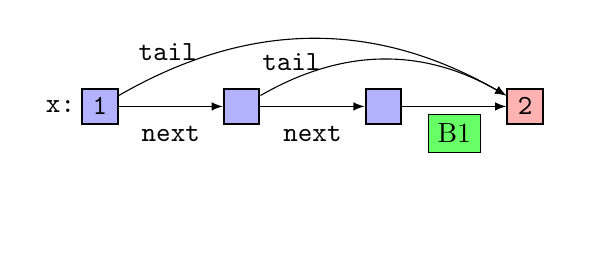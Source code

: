 \usetikzlibrary{calc,matrix,backgrounds,fit,shapes,arrows}
\begin{tikzpicture}[
  scale=1.0,
  transform shape,
  node distance=18mm
]

  \path[use as bounding box] (-8mm,-16mm) rectangle (60mm,10mm);

  \tikzstyle{memnode}=[draw,rectangle,fill=lightgray,thick,minimum height=4.5mm, minimum width=4.5mm,inner sep=1mm,node distance=18mm,font=\tt]
  \tikzstyle{memnodeblue}=[draw,rectangle,fill=blue!30,thick,minimum height=4.5mm, minimum width=4.5mm,inner sep=1mm,node distance=18mm,font=\tt]
  \tikzstyle{memnodepink}=[draw,rectangle,fill=red!30,thick,minimum height=4.5mm, minimum width=4.5mm,inner sep=1mm,node distance=18mm,font=\tt]
  \tikzstyle{memnodegreen}=[draw,rectangle,fill=green!60,thick,minimum height=4.5mm, minimum width=4.5mm,inner sep=1mm,node distance=18mm,font=\tt]

  \tikzstyle{nullnode}=[node distance=18mm,label=center:$\bot$]
  \tikzstyle{varnode}=[font=\tt]
  \tikzstyle{refnode}=[fill=lightgray!40,minimum height=4.5mm, minimum width=4.5mm,inner sep=1mm,font=\tt]

  \tikzstyle{pointer}=[draw,->,>=latex]
  \tikzstyle{ptrlab}=[above,font=\tt]
  \tikzstyle{nextptr}=[label={[label distance=0mm,font=\tt]-90:next}]
  \tikzstyle{tailptr}=[below,label={[label distance=0mm,font=\tt,very near start]90:tail}]


%  \draw[fill=green!60,rounded corners,draw,dashed] (32mm,-4mm) rectangle +(26mm,8mm);



  % nodes
  \node[memnodeblue] (x1) at (0mm,0mm) {1};
  \node[memnodeblue] (x2) [right of=x1] {};
  \node[memnodeblue] (x3) [right of=x2] {};
  \node[memnodepink] (x4) [right of=x3] {2};
%  \node[memnode] (x5) [right of=x4] {};



%  \node[nullnode] (x5null) [right of=x5] {};
%  \node (x5null) [right of=x5] {\dots};

  \node[varnode,node distance=5mm] (x) [left of=x1] {x:};

  % pointers
  \draw[pointer] (x1)    edge node[nextptr]   {} (x2);
  \draw[pointer] (x2)    edge node[nextptr]   {} (x3);
  \draw[pointer] (x3)    edge node[below,rectangle,draw,fill=green!60,yshift=-1mm] (b1)  {B1} (x4);

  \draw[pointer,bend left] (x1)    edge node[tailptr]   {} (x4);
  \draw[pointer,bend left] (x2)    edge node[tailptr] (tailptr2)  {} (x4);
%  \draw[pointer,bend left] (x3)    edge node[tailptr]   {} (x4);

%  \draw[pointer] (x4)    edge node[nextptr]   {} (x5);
%  \draw[pointer] (x5)    edge node[nextptr]   {} (x5null);

  \begin{pgfonlayer}{background}
%    \node[draw,dashed,fill=orange!30,rectangle,rounded corners,fit=(x2) (x4) (tailptr2) (b1)] (tail1) {};
  \end{pgfonlayer}

%  \node[draw,rectangle,fill=orange!30,below of=x4,yshift=5mm] (tail1box) {B2};
%  \draw[black!60] (tail1) -- (tail1box);


%  \draw[pointer] (x2)    edge node[prevptr]   {} (x1);
%  \draw[pointer] (x3)    edge node[prevptr]   {} (x2);
%  \draw[pointer] (x4)    edge node[prevptr]   {} (x3);
%  \draw[pointer] (x5)    edge node[prevptr]   {} (x4);
%  \draw[pointer] (x5null)    edge node[prevptr]   {} (x5);

\end{tikzpicture}
